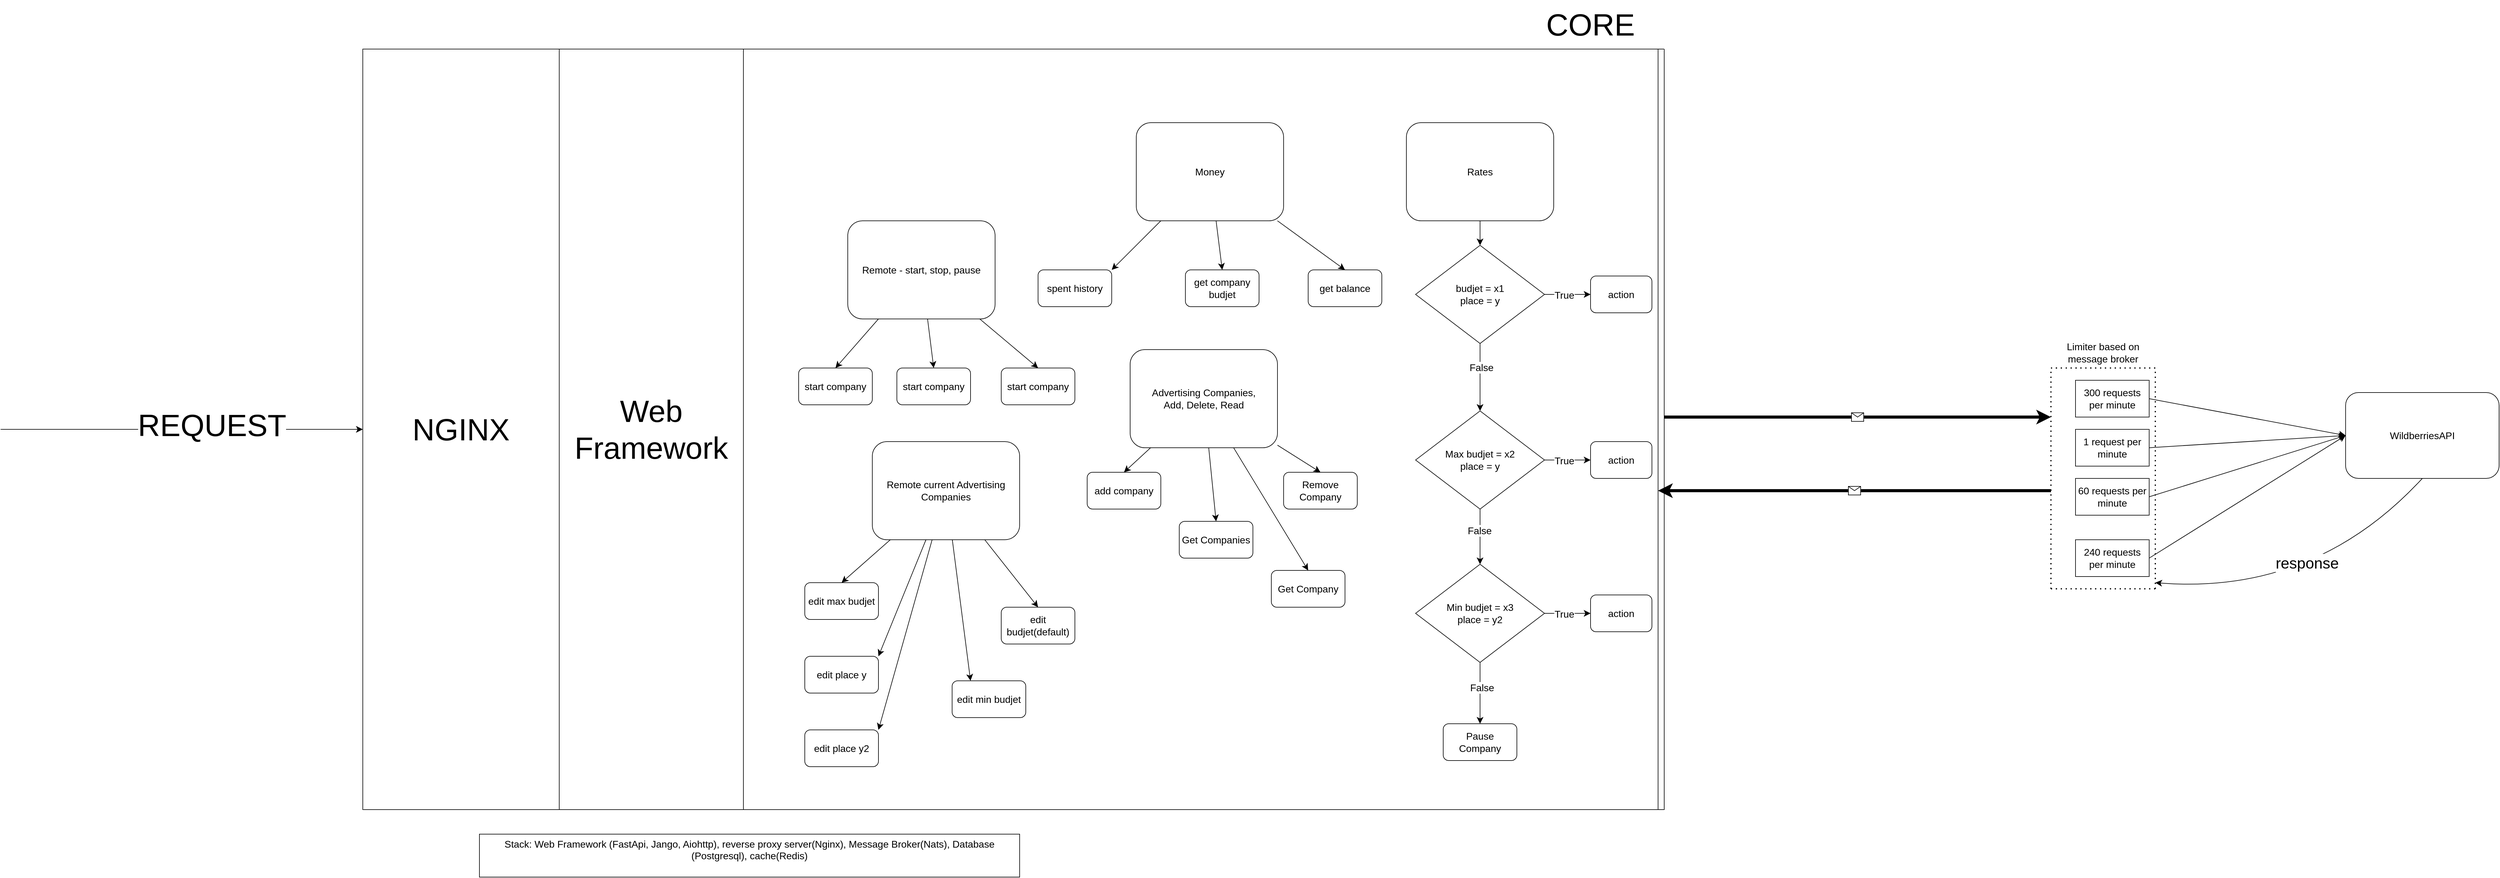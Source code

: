 <mxfile version="22.0.8" type="github">
  <diagram name="Страница — 1" id="iXpD3V6JB6Ld70vyuxYm">
    <mxGraphModel dx="4435" dy="1511" grid="1" gridSize="10" guides="1" tooltips="1" connect="1" arrows="1" fold="1" page="0" pageScale="1" pageWidth="827" pageHeight="1169" math="0" shadow="0">
      <root>
        <mxCell id="0" />
        <mxCell id="1" parent="0" />
        <mxCell id="WzQApt9gsSdg_tN_DDiw-106" style="edgeStyle=none;curved=1;rounded=0;orthogonalLoop=1;jettySize=auto;html=1;fontSize=12;startSize=8;endSize=8;exitX=0.5;exitY=1;exitDx=0;exitDy=0;" edge="1" parent="1" source="WzQApt9gsSdg_tN_DDiw-2">
          <mxGeometry relative="1" as="geometry">
            <mxPoint x="370" y="390" as="targetPoint" />
            <Array as="points">
              <mxPoint x="630" y="410" />
            </Array>
          </mxGeometry>
        </mxCell>
        <mxCell id="WzQApt9gsSdg_tN_DDiw-107" value="&lt;font style=&quot;font-size: 25px;&quot;&gt;response&lt;/font&gt;" style="edgeLabel;html=1;align=center;verticalAlign=middle;resizable=0;points=[];fontSize=16;" vertex="1" connectable="0" parent="WzQApt9gsSdg_tN_DDiw-106">
          <mxGeometry x="-0.119" y="-46" relative="1" as="geometry">
            <mxPoint as="offset" />
          </mxGeometry>
        </mxCell>
        <mxCell id="WzQApt9gsSdg_tN_DDiw-2" value="WildberriesAPI" style="rounded=1;whiteSpace=wrap;html=1;fontSize=16;" vertex="1" parent="1">
          <mxGeometry x="680" y="80" width="250" height="140" as="geometry" />
        </mxCell>
        <mxCell id="WzQApt9gsSdg_tN_DDiw-58" style="edgeStyle=none;curved=1;rounded=0;orthogonalLoop=1;jettySize=auto;html=1;entryX=0.5;entryY=0;entryDx=0;entryDy=0;fontSize=12;startSize=8;endSize=8;" edge="1" parent="1" source="WzQApt9gsSdg_tN_DDiw-3" target="WzQApt9gsSdg_tN_DDiw-57">
          <mxGeometry relative="1" as="geometry" />
        </mxCell>
        <mxCell id="WzQApt9gsSdg_tN_DDiw-60" style="edgeStyle=none;curved=1;rounded=0;orthogonalLoop=1;jettySize=auto;html=1;entryX=0.5;entryY=0;entryDx=0;entryDy=0;fontSize=12;startSize=8;endSize=8;" edge="1" parent="1" source="WzQApt9gsSdg_tN_DDiw-3" target="WzQApt9gsSdg_tN_DDiw-59">
          <mxGeometry relative="1" as="geometry" />
        </mxCell>
        <mxCell id="WzQApt9gsSdg_tN_DDiw-62" style="edgeStyle=none;curved=1;rounded=0;orthogonalLoop=1;jettySize=auto;html=1;entryX=0.5;entryY=0;entryDx=0;entryDy=0;fontSize=12;startSize=8;endSize=8;" edge="1" parent="1" source="WzQApt9gsSdg_tN_DDiw-3" target="WzQApt9gsSdg_tN_DDiw-61">
          <mxGeometry relative="1" as="geometry" />
        </mxCell>
        <mxCell id="WzQApt9gsSdg_tN_DDiw-64" style="edgeStyle=none;curved=1;rounded=0;orthogonalLoop=1;jettySize=auto;html=1;entryX=0.5;entryY=0;entryDx=0;entryDy=0;fontSize=12;startSize=8;endSize=8;" edge="1" parent="1" source="WzQApt9gsSdg_tN_DDiw-3" target="WzQApt9gsSdg_tN_DDiw-63">
          <mxGeometry relative="1" as="geometry" />
        </mxCell>
        <mxCell id="WzQApt9gsSdg_tN_DDiw-3" value="Advertising Companies,&lt;br&gt;Add, Delete, Read" style="rounded=1;whiteSpace=wrap;html=1;fontSize=16;" vertex="1" parent="1">
          <mxGeometry x="-1300" y="10" width="240" height="160" as="geometry" />
        </mxCell>
        <mxCell id="WzQApt9gsSdg_tN_DDiw-39" style="edgeStyle=none;curved=1;rounded=0;orthogonalLoop=1;jettySize=auto;html=1;entryX=0.5;entryY=0;entryDx=0;entryDy=0;fontSize=12;startSize=8;endSize=8;" edge="1" parent="1" source="WzQApt9gsSdg_tN_DDiw-17" target="WzQApt9gsSdg_tN_DDiw-38">
          <mxGeometry relative="1" as="geometry" />
        </mxCell>
        <mxCell id="WzQApt9gsSdg_tN_DDiw-17" value="Rates" style="rounded=1;whiteSpace=wrap;html=1;fontSize=16;" vertex="1" parent="1">
          <mxGeometry x="-850" y="-360" width="240" height="160" as="geometry" />
        </mxCell>
        <mxCell id="WzQApt9gsSdg_tN_DDiw-80" style="edgeStyle=none;curved=1;rounded=0;orthogonalLoop=1;jettySize=auto;html=1;entryX=0.5;entryY=0;entryDx=0;entryDy=0;fontSize=12;startSize=8;endSize=8;" edge="1" parent="1" source="WzQApt9gsSdg_tN_DDiw-18" target="WzQApt9gsSdg_tN_DDiw-79">
          <mxGeometry relative="1" as="geometry" />
        </mxCell>
        <mxCell id="WzQApt9gsSdg_tN_DDiw-83" style="edgeStyle=none;curved=1;rounded=0;orthogonalLoop=1;jettySize=auto;html=1;entryX=0.5;entryY=0;entryDx=0;entryDy=0;fontSize=12;startSize=8;endSize=8;" edge="1" parent="1" source="WzQApt9gsSdg_tN_DDiw-18" target="WzQApt9gsSdg_tN_DDiw-81">
          <mxGeometry relative="1" as="geometry" />
        </mxCell>
        <mxCell id="WzQApt9gsSdg_tN_DDiw-84" style="edgeStyle=none;curved=1;rounded=0;orthogonalLoop=1;jettySize=auto;html=1;entryX=0.5;entryY=0;entryDx=0;entryDy=0;fontSize=12;startSize=8;endSize=8;" edge="1" parent="1" source="WzQApt9gsSdg_tN_DDiw-18" target="WzQApt9gsSdg_tN_DDiw-82">
          <mxGeometry relative="1" as="geometry" />
        </mxCell>
        <mxCell id="WzQApt9gsSdg_tN_DDiw-18" value="Remote - start, stop, pause" style="rounded=1;whiteSpace=wrap;html=1;fontSize=16;" vertex="1" parent="1">
          <mxGeometry x="-1760" y="-200" width="240" height="160" as="geometry" />
        </mxCell>
        <mxCell id="WzQApt9gsSdg_tN_DDiw-74" style="edgeStyle=none;curved=1;rounded=0;orthogonalLoop=1;jettySize=auto;html=1;entryX=0.5;entryY=0;entryDx=0;entryDy=0;fontSize=12;startSize=8;endSize=8;" edge="1" parent="1" source="WzQApt9gsSdg_tN_DDiw-19" target="WzQApt9gsSdg_tN_DDiw-73">
          <mxGeometry relative="1" as="geometry" />
        </mxCell>
        <mxCell id="WzQApt9gsSdg_tN_DDiw-76" style="edgeStyle=none;curved=1;rounded=0;orthogonalLoop=1;jettySize=auto;html=1;entryX=0.5;entryY=0;entryDx=0;entryDy=0;fontSize=12;startSize=8;endSize=8;" edge="1" parent="1" source="WzQApt9gsSdg_tN_DDiw-19" target="WzQApt9gsSdg_tN_DDiw-75">
          <mxGeometry relative="1" as="geometry" />
        </mxCell>
        <mxCell id="WzQApt9gsSdg_tN_DDiw-78" style="edgeStyle=none;curved=1;rounded=0;orthogonalLoop=1;jettySize=auto;html=1;entryX=1;entryY=0;entryDx=0;entryDy=0;fontSize=12;startSize=8;endSize=8;" edge="1" parent="1" source="WzQApt9gsSdg_tN_DDiw-19" target="WzQApt9gsSdg_tN_DDiw-77">
          <mxGeometry relative="1" as="geometry" />
        </mxCell>
        <mxCell id="WzQApt9gsSdg_tN_DDiw-19" value="Money" style="rounded=1;whiteSpace=wrap;html=1;fontSize=16;" vertex="1" parent="1">
          <mxGeometry x="-1290" y="-360" width="240" height="160" as="geometry" />
        </mxCell>
        <mxCell id="WzQApt9gsSdg_tN_DDiw-86" style="edgeStyle=none;curved=1;rounded=0;orthogonalLoop=1;jettySize=auto;html=1;entryX=0.5;entryY=0;entryDx=0;entryDy=0;fontSize=12;startSize=8;endSize=8;" edge="1" parent="1" source="WzQApt9gsSdg_tN_DDiw-20" target="WzQApt9gsSdg_tN_DDiw-85">
          <mxGeometry relative="1" as="geometry" />
        </mxCell>
        <mxCell id="WzQApt9gsSdg_tN_DDiw-88" style="edgeStyle=none;curved=1;rounded=0;orthogonalLoop=1;jettySize=auto;html=1;entryX=1;entryY=0;entryDx=0;entryDy=0;fontSize=12;startSize=8;endSize=8;" edge="1" parent="1" source="WzQApt9gsSdg_tN_DDiw-20" target="WzQApt9gsSdg_tN_DDiw-87">
          <mxGeometry relative="1" as="geometry" />
        </mxCell>
        <mxCell id="WzQApt9gsSdg_tN_DDiw-90" style="edgeStyle=none;curved=1;rounded=0;orthogonalLoop=1;jettySize=auto;html=1;entryX=1;entryY=0;entryDx=0;entryDy=0;fontSize=12;startSize=8;endSize=8;" edge="1" parent="1" source="WzQApt9gsSdg_tN_DDiw-20" target="WzQApt9gsSdg_tN_DDiw-95">
          <mxGeometry relative="1" as="geometry">
            <mxPoint x="-1710" y="610" as="targetPoint" />
          </mxGeometry>
        </mxCell>
        <mxCell id="WzQApt9gsSdg_tN_DDiw-92" style="edgeStyle=none;curved=1;rounded=0;orthogonalLoop=1;jettySize=auto;html=1;entryX=0.5;entryY=0;entryDx=0;entryDy=0;fontSize=12;startSize=8;endSize=8;" edge="1" parent="1" source="WzQApt9gsSdg_tN_DDiw-20" target="WzQApt9gsSdg_tN_DDiw-91">
          <mxGeometry relative="1" as="geometry" />
        </mxCell>
        <mxCell id="WzQApt9gsSdg_tN_DDiw-94" style="edgeStyle=none;curved=1;rounded=0;orthogonalLoop=1;jettySize=auto;html=1;entryX=0.25;entryY=0;entryDx=0;entryDy=0;fontSize=12;startSize=8;endSize=8;" edge="1" parent="1" source="WzQApt9gsSdg_tN_DDiw-20" target="WzQApt9gsSdg_tN_DDiw-93">
          <mxGeometry relative="1" as="geometry" />
        </mxCell>
        <mxCell id="WzQApt9gsSdg_tN_DDiw-20" value="Remote current Advertising Companies" style="rounded=1;whiteSpace=wrap;html=1;fontSize=16;" vertex="1" parent="1">
          <mxGeometry x="-1720" y="160" width="240" height="160" as="geometry" />
        </mxCell>
        <mxCell id="WzQApt9gsSdg_tN_DDiw-23" style="edgeStyle=none;curved=1;rounded=0;orthogonalLoop=1;jettySize=auto;html=1;entryX=0;entryY=0.5;entryDx=0;entryDy=0;fontSize=12;startSize=8;endSize=8;exitX=1;exitY=0.5;exitDx=0;exitDy=0;" edge="1" parent="1" source="WzQApt9gsSdg_tN_DDiw-21" target="WzQApt9gsSdg_tN_DDiw-2">
          <mxGeometry relative="1" as="geometry" />
        </mxCell>
        <mxCell id="WzQApt9gsSdg_tN_DDiw-21" value="300 requests per minute" style="rounded=0;whiteSpace=wrap;html=1;fontSize=16;" vertex="1" parent="1">
          <mxGeometry x="240" y="60" width="120" height="60" as="geometry" />
        </mxCell>
        <mxCell id="WzQApt9gsSdg_tN_DDiw-24" style="edgeStyle=none;curved=1;rounded=0;orthogonalLoop=1;jettySize=auto;html=1;entryX=0;entryY=0.5;entryDx=0;entryDy=0;fontSize=12;startSize=8;endSize=8;exitX=1;exitY=0.5;exitDx=0;exitDy=0;" edge="1" parent="1" source="WzQApt9gsSdg_tN_DDiw-22" target="WzQApt9gsSdg_tN_DDiw-2">
          <mxGeometry relative="1" as="geometry" />
        </mxCell>
        <mxCell id="WzQApt9gsSdg_tN_DDiw-22" value="1 request per minute" style="rounded=0;whiteSpace=wrap;html=1;fontSize=16;" vertex="1" parent="1">
          <mxGeometry x="240" y="140" width="120" height="60" as="geometry" />
        </mxCell>
        <mxCell id="WzQApt9gsSdg_tN_DDiw-26" style="edgeStyle=none;curved=1;rounded=0;orthogonalLoop=1;jettySize=auto;html=1;entryX=0;entryY=0.5;entryDx=0;entryDy=0;fontSize=12;startSize=8;endSize=8;exitX=1;exitY=0.5;exitDx=0;exitDy=0;" edge="1" parent="1" source="WzQApt9gsSdg_tN_DDiw-25" target="WzQApt9gsSdg_tN_DDiw-2">
          <mxGeometry relative="1" as="geometry" />
        </mxCell>
        <mxCell id="WzQApt9gsSdg_tN_DDiw-25" value="60 requests per minute" style="rounded=0;whiteSpace=wrap;html=1;fontSize=16;" vertex="1" parent="1">
          <mxGeometry x="240" y="220" width="120" height="60" as="geometry" />
        </mxCell>
        <mxCell id="WzQApt9gsSdg_tN_DDiw-28" style="edgeStyle=none;curved=1;rounded=0;orthogonalLoop=1;jettySize=auto;html=1;entryX=0;entryY=0.5;entryDx=0;entryDy=0;fontSize=12;startSize=8;endSize=8;exitX=1;exitY=0.5;exitDx=0;exitDy=0;" edge="1" parent="1" source="WzQApt9gsSdg_tN_DDiw-27" target="WzQApt9gsSdg_tN_DDiw-2">
          <mxGeometry relative="1" as="geometry" />
        </mxCell>
        <mxCell id="WzQApt9gsSdg_tN_DDiw-27" value="240 requests per minute" style="rounded=0;whiteSpace=wrap;html=1;fontSize=16;" vertex="1" parent="1">
          <mxGeometry x="240" y="320" width="120" height="60" as="geometry" />
        </mxCell>
        <mxCell id="WzQApt9gsSdg_tN_DDiw-29" value="" style="endArrow=none;dashed=1;html=1;dashPattern=1 3;strokeWidth=2;rounded=0;fontSize=12;startSize=8;endSize=8;curved=1;" edge="1" parent="1">
          <mxGeometry width="50" height="50" relative="1" as="geometry">
            <mxPoint x="200" y="40" as="sourcePoint" />
            <mxPoint x="370" y="40" as="targetPoint" />
          </mxGeometry>
        </mxCell>
        <mxCell id="WzQApt9gsSdg_tN_DDiw-30" value="" style="endArrow=none;dashed=1;html=1;dashPattern=1 3;strokeWidth=2;rounded=0;fontSize=12;startSize=8;endSize=8;curved=1;" edge="1" parent="1">
          <mxGeometry width="50" height="50" relative="1" as="geometry">
            <mxPoint x="200" y="400" as="sourcePoint" />
            <mxPoint x="370" y="400" as="targetPoint" />
          </mxGeometry>
        </mxCell>
        <mxCell id="WzQApt9gsSdg_tN_DDiw-31" value="" style="endArrow=none;dashed=1;html=1;dashPattern=1 3;strokeWidth=2;rounded=0;fontSize=12;startSize=8;endSize=8;curved=1;" edge="1" parent="1">
          <mxGeometry width="50" height="50" relative="1" as="geometry">
            <mxPoint x="200" y="400" as="sourcePoint" />
            <mxPoint x="200" y="40" as="targetPoint" />
          </mxGeometry>
        </mxCell>
        <mxCell id="WzQApt9gsSdg_tN_DDiw-32" value="" style="endArrow=none;dashed=1;html=1;dashPattern=1 3;strokeWidth=2;rounded=0;fontSize=12;startSize=8;endSize=8;curved=1;" edge="1" parent="1">
          <mxGeometry width="50" height="50" relative="1" as="geometry">
            <mxPoint x="370" y="400" as="sourcePoint" />
            <mxPoint x="370" y="40" as="targetPoint" />
          </mxGeometry>
        </mxCell>
        <mxCell id="WzQApt9gsSdg_tN_DDiw-42" style="edgeStyle=none;curved=1;rounded=0;orthogonalLoop=1;jettySize=auto;html=1;fontSize=12;startSize=8;endSize=8;" edge="1" parent="1" source="WzQApt9gsSdg_tN_DDiw-38">
          <mxGeometry relative="1" as="geometry">
            <mxPoint x="-730" y="110" as="targetPoint" />
          </mxGeometry>
        </mxCell>
        <mxCell id="WzQApt9gsSdg_tN_DDiw-43" value="False" style="edgeLabel;html=1;align=center;verticalAlign=middle;resizable=0;points=[];fontSize=16;" vertex="1" connectable="0" parent="WzQApt9gsSdg_tN_DDiw-42">
          <mxGeometry x="-0.291" y="2" relative="1" as="geometry">
            <mxPoint as="offset" />
          </mxGeometry>
        </mxCell>
        <mxCell id="WzQApt9gsSdg_tN_DDiw-38" value="budjet = x1&lt;br&gt;place = y" style="rhombus;whiteSpace=wrap;html=1;fontSize=16;" vertex="1" parent="1">
          <mxGeometry x="-835" y="-160" width="210" height="160" as="geometry" />
        </mxCell>
        <mxCell id="WzQApt9gsSdg_tN_DDiw-47" style="edgeStyle=none;curved=1;rounded=0;orthogonalLoop=1;jettySize=auto;html=1;fontSize=12;startSize=8;endSize=8;" edge="1" parent="1" source="WzQApt9gsSdg_tN_DDiw-44">
          <mxGeometry relative="1" as="geometry">
            <mxPoint x="-730" y="360" as="targetPoint" />
          </mxGeometry>
        </mxCell>
        <mxCell id="WzQApt9gsSdg_tN_DDiw-55" value="False" style="edgeLabel;html=1;align=center;verticalAlign=middle;resizable=0;points=[];fontSize=16;" vertex="1" connectable="0" parent="WzQApt9gsSdg_tN_DDiw-47">
          <mxGeometry x="-0.223" y="-1" relative="1" as="geometry">
            <mxPoint as="offset" />
          </mxGeometry>
        </mxCell>
        <mxCell id="WzQApt9gsSdg_tN_DDiw-44" value="Max budjet = x2&lt;br&gt;place = y" style="rhombus;whiteSpace=wrap;html=1;fontSize=16;" vertex="1" parent="1">
          <mxGeometry x="-835" y="110" width="210" height="160" as="geometry" />
        </mxCell>
        <mxCell id="WzQApt9gsSdg_tN_DDiw-51" style="edgeStyle=none;curved=1;rounded=0;orthogonalLoop=1;jettySize=auto;html=1;fontSize=12;startSize=8;endSize=8;entryX=0.5;entryY=0;entryDx=0;entryDy=0;" edge="1" parent="1" source="WzQApt9gsSdg_tN_DDiw-48" target="WzQApt9gsSdg_tN_DDiw-53">
          <mxGeometry relative="1" as="geometry">
            <mxPoint x="-730" y="610.0" as="targetPoint" />
          </mxGeometry>
        </mxCell>
        <mxCell id="WzQApt9gsSdg_tN_DDiw-52" value="False" style="edgeLabel;html=1;align=center;verticalAlign=middle;resizable=0;points=[];fontSize=16;" vertex="1" connectable="0" parent="WzQApt9gsSdg_tN_DDiw-51">
          <mxGeometry x="-0.193" y="3" relative="1" as="geometry">
            <mxPoint as="offset" />
          </mxGeometry>
        </mxCell>
        <mxCell id="WzQApt9gsSdg_tN_DDiw-48" value="Min budjet = x3&lt;br&gt;place = y2" style="rhombus;whiteSpace=wrap;html=1;fontSize=16;" vertex="1" parent="1">
          <mxGeometry x="-835" y="360" width="210" height="160" as="geometry" />
        </mxCell>
        <mxCell id="WzQApt9gsSdg_tN_DDiw-53" value="Pause Company" style="rounded=1;whiteSpace=wrap;html=1;fontSize=16;" vertex="1" parent="1">
          <mxGeometry x="-790" y="620" width="120" height="60" as="geometry" />
        </mxCell>
        <mxCell id="WzQApt9gsSdg_tN_DDiw-56" value="Limiter based on message broker" style="text;html=1;strokeColor=none;fillColor=none;align=center;verticalAlign=middle;whiteSpace=wrap;rounded=0;fontSize=16;" vertex="1" parent="1">
          <mxGeometry x="200" y="-10" width="170" height="50" as="geometry" />
        </mxCell>
        <mxCell id="WzQApt9gsSdg_tN_DDiw-57" value="add company" style="rounded=1;whiteSpace=wrap;html=1;fontSize=16;" vertex="1" parent="1">
          <mxGeometry x="-1370" y="210" width="120" height="60" as="geometry" />
        </mxCell>
        <mxCell id="WzQApt9gsSdg_tN_DDiw-59" value="Remove Company" style="rounded=1;whiteSpace=wrap;html=1;fontSize=16;" vertex="1" parent="1">
          <mxGeometry x="-1050" y="210" width="120" height="60" as="geometry" />
        </mxCell>
        <mxCell id="WzQApt9gsSdg_tN_DDiw-61" value="Get Companies" style="rounded=1;whiteSpace=wrap;html=1;fontSize=16;" vertex="1" parent="1">
          <mxGeometry x="-1220" y="290" width="120" height="60" as="geometry" />
        </mxCell>
        <mxCell id="WzQApt9gsSdg_tN_DDiw-63" value="Get Company" style="rounded=1;whiteSpace=wrap;html=1;fontSize=16;" vertex="1" parent="1">
          <mxGeometry x="-1070" y="370" width="120" height="60" as="geometry" />
        </mxCell>
        <mxCell id="WzQApt9gsSdg_tN_DDiw-73" value="get balance" style="rounded=1;whiteSpace=wrap;html=1;fontSize=16;" vertex="1" parent="1">
          <mxGeometry x="-1010" y="-120" width="120" height="60" as="geometry" />
        </mxCell>
        <mxCell id="WzQApt9gsSdg_tN_DDiw-75" value="get company budjet" style="rounded=1;whiteSpace=wrap;html=1;fontSize=16;" vertex="1" parent="1">
          <mxGeometry x="-1210" y="-120" width="120" height="60" as="geometry" />
        </mxCell>
        <mxCell id="WzQApt9gsSdg_tN_DDiw-77" value="spent history" style="rounded=1;whiteSpace=wrap;html=1;fontSize=16;" vertex="1" parent="1">
          <mxGeometry x="-1450" y="-120" width="120" height="60" as="geometry" />
        </mxCell>
        <mxCell id="WzQApt9gsSdg_tN_DDiw-79" value="start company" style="rounded=1;whiteSpace=wrap;html=1;fontSize=16;" vertex="1" parent="1">
          <mxGeometry x="-1840" y="40" width="120" height="60" as="geometry" />
        </mxCell>
        <mxCell id="WzQApt9gsSdg_tN_DDiw-81" value="start company" style="rounded=1;whiteSpace=wrap;html=1;fontSize=16;" vertex="1" parent="1">
          <mxGeometry x="-1680" y="40" width="120" height="60" as="geometry" />
        </mxCell>
        <mxCell id="WzQApt9gsSdg_tN_DDiw-82" value="start company" style="rounded=1;whiteSpace=wrap;html=1;fontSize=16;" vertex="1" parent="1">
          <mxGeometry x="-1510" y="40" width="120" height="60" as="geometry" />
        </mxCell>
        <mxCell id="WzQApt9gsSdg_tN_DDiw-85" value="edit max budjet" style="rounded=1;whiteSpace=wrap;html=1;fontSize=16;" vertex="1" parent="1">
          <mxGeometry x="-1830" y="390" width="120" height="60" as="geometry" />
        </mxCell>
        <mxCell id="WzQApt9gsSdg_tN_DDiw-87" value="edit place y" style="rounded=1;whiteSpace=wrap;html=1;fontSize=16;" vertex="1" parent="1">
          <mxGeometry x="-1830" y="510" width="120" height="60" as="geometry" />
        </mxCell>
        <mxCell id="WzQApt9gsSdg_tN_DDiw-91" value="edit budjet(default)" style="rounded=1;whiteSpace=wrap;html=1;fontSize=16;" vertex="1" parent="1">
          <mxGeometry x="-1510" y="430" width="120" height="60" as="geometry" />
        </mxCell>
        <mxCell id="WzQApt9gsSdg_tN_DDiw-93" value="edit min budjet" style="rounded=1;whiteSpace=wrap;html=1;fontSize=16;" vertex="1" parent="1">
          <mxGeometry x="-1590" y="550" width="120" height="60" as="geometry" />
        </mxCell>
        <mxCell id="WzQApt9gsSdg_tN_DDiw-95" value="edit place y2" style="rounded=1;whiteSpace=wrap;html=1;fontSize=16;" vertex="1" parent="1">
          <mxGeometry x="-1830" y="630" width="120" height="60" as="geometry" />
        </mxCell>
        <mxCell id="WzQApt9gsSdg_tN_DDiw-96" value="" style="endArrow=none;html=1;rounded=0;fontSize=12;startSize=8;endSize=8;curved=1;" edge="1" parent="1">
          <mxGeometry width="50" height="50" relative="1" as="geometry">
            <mxPoint x="-440" y="760" as="sourcePoint" />
            <mxPoint x="-440" y="-480" as="targetPoint" />
          </mxGeometry>
        </mxCell>
        <mxCell id="WzQApt9gsSdg_tN_DDiw-97" value="&lt;font style=&quot;font-size: 50px;&quot;&gt;CORE&lt;/font&gt;" style="text;html=1;strokeColor=none;fillColor=none;align=center;verticalAlign=middle;whiteSpace=wrap;rounded=0;fontSize=16;" vertex="1" parent="1">
          <mxGeometry x="-660" y="-560" width="220" height="80" as="geometry" />
        </mxCell>
        <mxCell id="WzQApt9gsSdg_tN_DDiw-98" value="" style="endArrow=classic;html=1;rounded=0;fontSize=12;startSize=8;endSize=8;curved=1;strokeWidth=5;" edge="1" parent="1">
          <mxGeometry relative="1" as="geometry">
            <mxPoint x="-430" y="120" as="sourcePoint" />
            <mxPoint x="200" y="120" as="targetPoint" />
          </mxGeometry>
        </mxCell>
        <mxCell id="WzQApt9gsSdg_tN_DDiw-99" value="" style="shape=message;html=1;outlineConnect=0;fontSize=16;" vertex="1" parent="WzQApt9gsSdg_tN_DDiw-98">
          <mxGeometry width="20" height="14" relative="1" as="geometry">
            <mxPoint x="-10" y="-7" as="offset" />
          </mxGeometry>
        </mxCell>
        <mxCell id="WzQApt9gsSdg_tN_DDiw-101" value="" style="endArrow=classic;html=1;rounded=0;fontSize=12;startSize=8;endSize=8;curved=1;strokeWidth=5;" edge="1" parent="1">
          <mxGeometry relative="1" as="geometry">
            <mxPoint x="200" y="240" as="sourcePoint" />
            <mxPoint x="-440" y="240" as="targetPoint" />
          </mxGeometry>
        </mxCell>
        <mxCell id="WzQApt9gsSdg_tN_DDiw-102" value="" style="shape=message;html=1;outlineConnect=0;fontSize=16;" vertex="1" parent="WzQApt9gsSdg_tN_DDiw-101">
          <mxGeometry width="20" height="14" relative="1" as="geometry">
            <mxPoint x="-10" y="-7" as="offset" />
          </mxGeometry>
        </mxCell>
        <mxCell id="WzQApt9gsSdg_tN_DDiw-109" value="" style="swimlane;startSize=0;fontSize=16;" vertex="1" parent="1">
          <mxGeometry x="-1930" y="-480" width="1500" height="1240" as="geometry" />
        </mxCell>
        <mxCell id="WzQApt9gsSdg_tN_DDiw-122" value="action" style="rounded=1;whiteSpace=wrap;html=1;fontSize=16;" vertex="1" parent="WzQApt9gsSdg_tN_DDiw-109">
          <mxGeometry x="1380" y="370" width="100" height="60" as="geometry" />
        </mxCell>
        <mxCell id="WzQApt9gsSdg_tN_DDiw-123" value="action" style="rounded=1;whiteSpace=wrap;html=1;fontSize=16;" vertex="1" parent="WzQApt9gsSdg_tN_DDiw-109">
          <mxGeometry x="1380" y="640" width="100" height="60" as="geometry" />
        </mxCell>
        <mxCell id="WzQApt9gsSdg_tN_DDiw-124" value="" style="endArrow=classic;html=1;rounded=0;fontSize=12;startSize=8;endSize=8;curved=1;exitX=1;exitY=0.5;exitDx=0;exitDy=0;" edge="1" parent="WzQApt9gsSdg_tN_DDiw-109">
          <mxGeometry width="50" height="50" relative="1" as="geometry">
            <mxPoint x="1305" y="670" as="sourcePoint" />
            <mxPoint x="1380" y="670" as="targetPoint" />
          </mxGeometry>
        </mxCell>
        <mxCell id="WzQApt9gsSdg_tN_DDiw-125" value="True" style="edgeLabel;html=1;align=center;verticalAlign=middle;resizable=0;points=[];fontSize=16;" vertex="1" connectable="0" parent="WzQApt9gsSdg_tN_DDiw-124">
          <mxGeometry x="-0.156" y="-1" relative="1" as="geometry">
            <mxPoint as="offset" />
          </mxGeometry>
        </mxCell>
        <mxCell id="WzQApt9gsSdg_tN_DDiw-126" value="action" style="rounded=1;whiteSpace=wrap;html=1;fontSize=16;" vertex="1" parent="WzQApt9gsSdg_tN_DDiw-109">
          <mxGeometry x="1380" y="890" width="100" height="60" as="geometry" />
        </mxCell>
        <mxCell id="WzQApt9gsSdg_tN_DDiw-127" value="" style="endArrow=classic;html=1;rounded=0;fontSize=12;startSize=8;endSize=8;curved=1;exitX=1;exitY=0.5;exitDx=0;exitDy=0;" edge="1" parent="WzQApt9gsSdg_tN_DDiw-109">
          <mxGeometry width="50" height="50" relative="1" as="geometry">
            <mxPoint x="1305" y="920" as="sourcePoint" />
            <mxPoint x="1380" y="920" as="targetPoint" />
          </mxGeometry>
        </mxCell>
        <mxCell id="WzQApt9gsSdg_tN_DDiw-128" value="True" style="edgeLabel;html=1;align=center;verticalAlign=middle;resizable=0;points=[];fontSize=16;" vertex="1" connectable="0" parent="WzQApt9gsSdg_tN_DDiw-127">
          <mxGeometry x="-0.156" y="-1" relative="1" as="geometry">
            <mxPoint as="offset" />
          </mxGeometry>
        </mxCell>
        <mxCell id="WzQApt9gsSdg_tN_DDiw-111" value="&lt;font style=&quot;font-size: 50px;&quot;&gt;Web&lt;br&gt;Framework&lt;/font&gt;" style="rounded=0;whiteSpace=wrap;html=1;fontSize=16;" vertex="1" parent="1">
          <mxGeometry x="-2230" y="-480" width="300" height="1240" as="geometry" />
        </mxCell>
        <mxCell id="WzQApt9gsSdg_tN_DDiw-112" value="&lt;font style=&quot;font-size: 50px;&quot;&gt;NGINX&lt;/font&gt;" style="rounded=0;whiteSpace=wrap;html=1;fontSize=16;" vertex="1" parent="1">
          <mxGeometry x="-2550" y="-480" width="320" height="1240" as="geometry" />
        </mxCell>
        <mxCell id="WzQApt9gsSdg_tN_DDiw-113" value="" style="endArrow=classic;html=1;rounded=0;fontSize=12;startSize=8;endSize=8;curved=1;entryX=0;entryY=0.5;entryDx=0;entryDy=0;" edge="1" parent="1" target="WzQApt9gsSdg_tN_DDiw-112">
          <mxGeometry width="50" height="50" relative="1" as="geometry">
            <mxPoint x="-3140" y="140" as="sourcePoint" />
            <mxPoint x="-3090" y="90" as="targetPoint" />
          </mxGeometry>
        </mxCell>
        <mxCell id="WzQApt9gsSdg_tN_DDiw-114" value="&lt;font style=&quot;font-size: 50px;&quot;&gt;REQUEST&lt;/font&gt;" style="edgeLabel;html=1;align=center;verticalAlign=middle;resizable=0;points=[];fontSize=16;" vertex="1" connectable="0" parent="WzQApt9gsSdg_tN_DDiw-113">
          <mxGeometry x="0.166" y="7" relative="1" as="geometry">
            <mxPoint as="offset" />
          </mxGeometry>
        </mxCell>
        <mxCell id="WzQApt9gsSdg_tN_DDiw-116" value="&lt;font style=&quot;font-size: 16px;&quot;&gt;Stack: Web Framework (FastApi, Jango, Aiohttp), reverse proxy server(Nginx), Message Broker(Nats), Database (Postgresql), cache(Redis)&lt;br&gt;&lt;br&gt;&lt;/font&gt;" style="rounded=0;whiteSpace=wrap;html=1;fontSize=16;" vertex="1" parent="1">
          <mxGeometry x="-2360" y="800" width="880" height="70" as="geometry" />
        </mxCell>
        <mxCell id="WzQApt9gsSdg_tN_DDiw-120" value="" style="endArrow=classic;html=1;rounded=0;fontSize=12;startSize=8;endSize=8;curved=1;exitX=1;exitY=0.5;exitDx=0;exitDy=0;" edge="1" parent="1" source="WzQApt9gsSdg_tN_DDiw-38">
          <mxGeometry width="50" height="50" relative="1" as="geometry">
            <mxPoint x="-550" y="-80" as="sourcePoint" />
            <mxPoint x="-550" y="-80" as="targetPoint" />
          </mxGeometry>
        </mxCell>
        <mxCell id="WzQApt9gsSdg_tN_DDiw-121" value="True" style="edgeLabel;html=1;align=center;verticalAlign=middle;resizable=0;points=[];fontSize=16;" vertex="1" connectable="0" parent="WzQApt9gsSdg_tN_DDiw-120">
          <mxGeometry x="-0.156" y="-1" relative="1" as="geometry">
            <mxPoint as="offset" />
          </mxGeometry>
        </mxCell>
      </root>
    </mxGraphModel>
  </diagram>
</mxfile>
